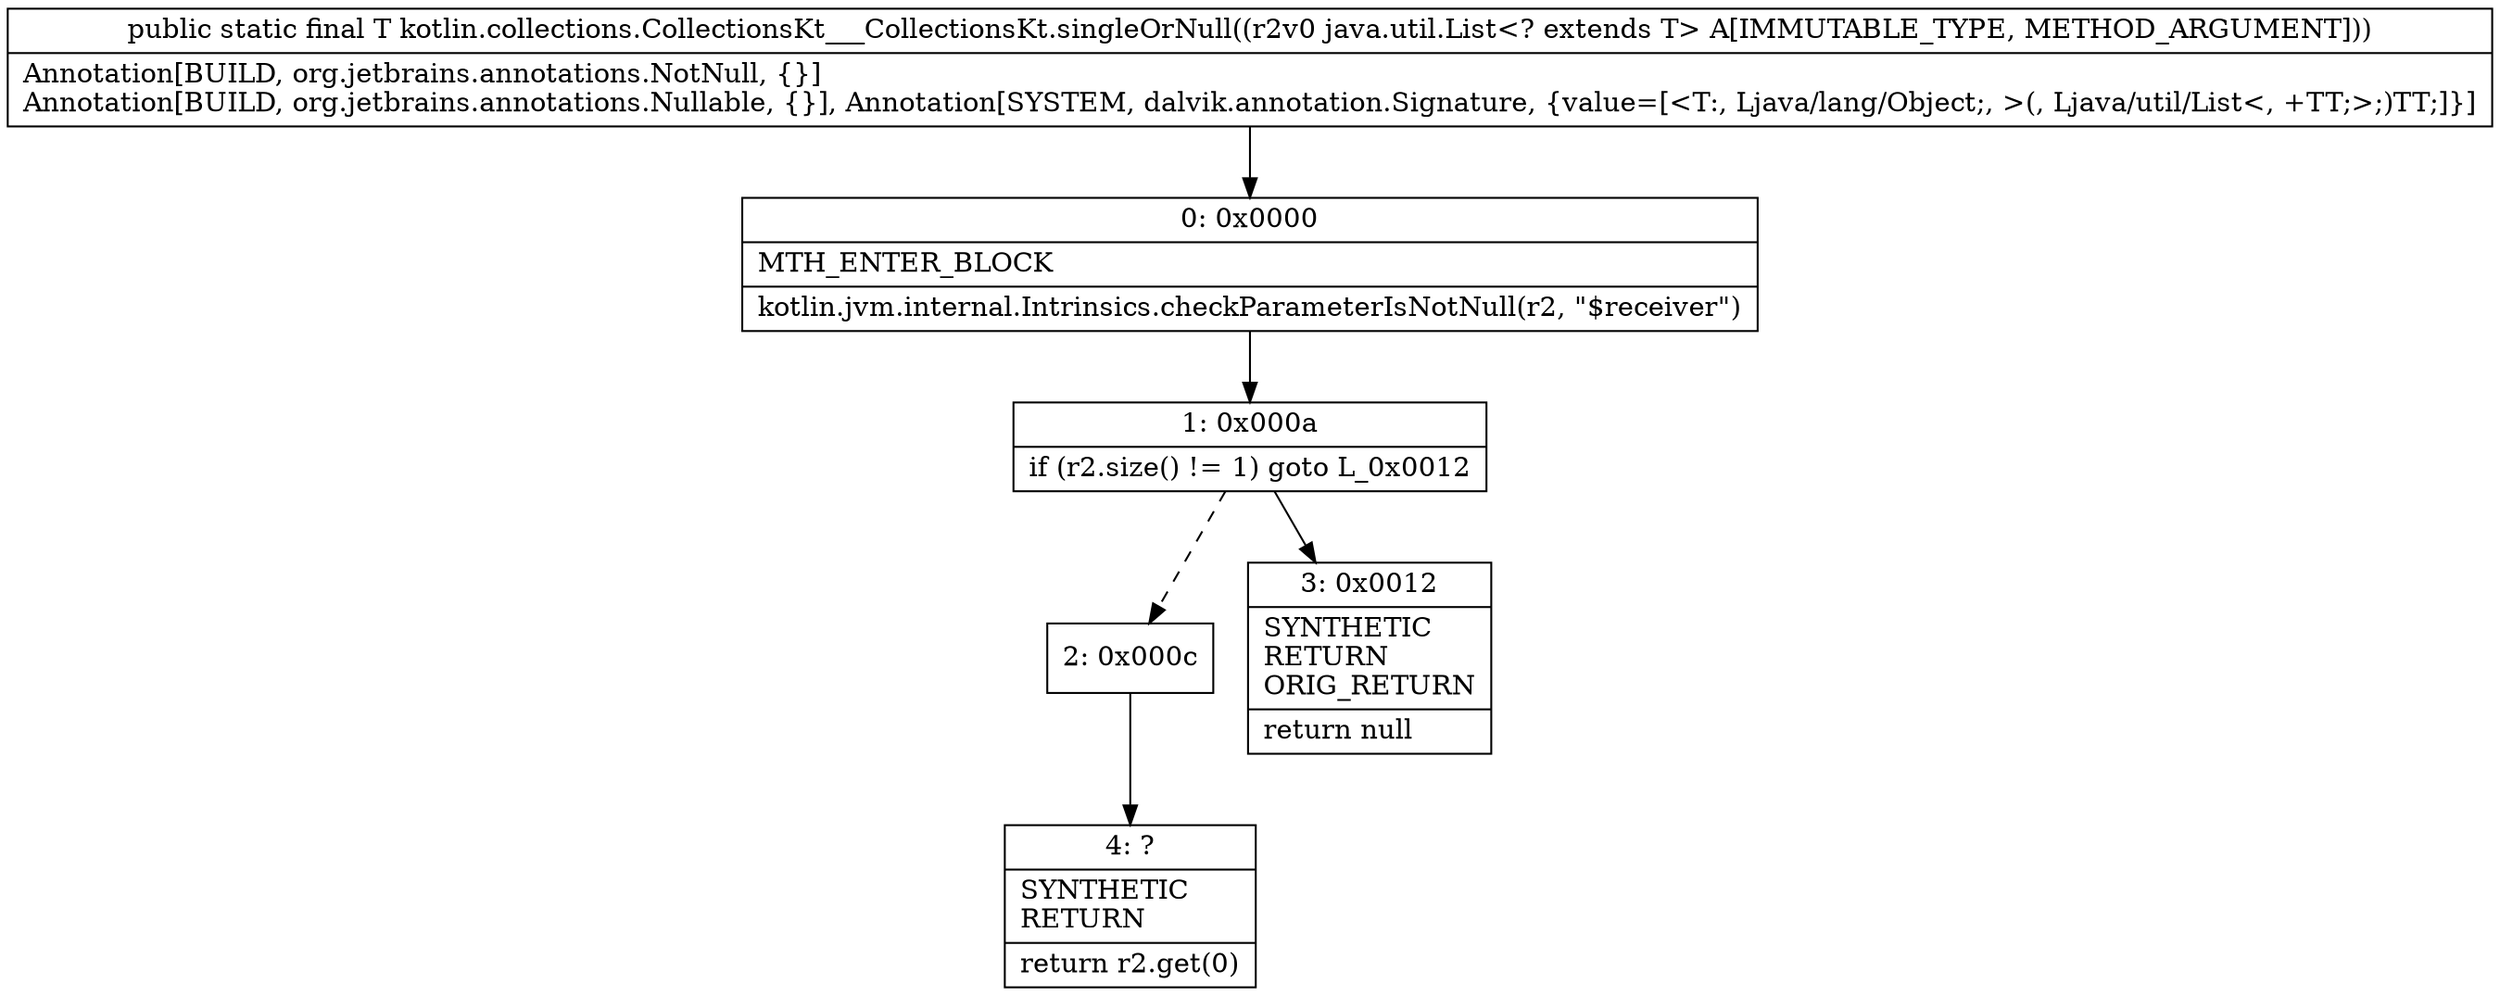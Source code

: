 digraph "CFG forkotlin.collections.CollectionsKt___CollectionsKt.singleOrNull(Ljava\/util\/List;)Ljava\/lang\/Object;" {
Node_0 [shape=record,label="{0\:\ 0x0000|MTH_ENTER_BLOCK\l|kotlin.jvm.internal.Intrinsics.checkParameterIsNotNull(r2, \"$receiver\")\l}"];
Node_1 [shape=record,label="{1\:\ 0x000a|if (r2.size() != 1) goto L_0x0012\l}"];
Node_2 [shape=record,label="{2\:\ 0x000c}"];
Node_3 [shape=record,label="{3\:\ 0x0012|SYNTHETIC\lRETURN\lORIG_RETURN\l|return null\l}"];
Node_4 [shape=record,label="{4\:\ ?|SYNTHETIC\lRETURN\l|return r2.get(0)\l}"];
MethodNode[shape=record,label="{public static final T kotlin.collections.CollectionsKt___CollectionsKt.singleOrNull((r2v0 java.util.List\<? extends T\> A[IMMUTABLE_TYPE, METHOD_ARGUMENT]))  | Annotation[BUILD, org.jetbrains.annotations.NotNull, \{\}]\lAnnotation[BUILD, org.jetbrains.annotations.Nullable, \{\}], Annotation[SYSTEM, dalvik.annotation.Signature, \{value=[\<T:, Ljava\/lang\/Object;, \>(, Ljava\/util\/List\<, +TT;\>;)TT;]\}]\l}"];
MethodNode -> Node_0;
Node_0 -> Node_1;
Node_1 -> Node_2[style=dashed];
Node_1 -> Node_3;
Node_2 -> Node_4;
}

